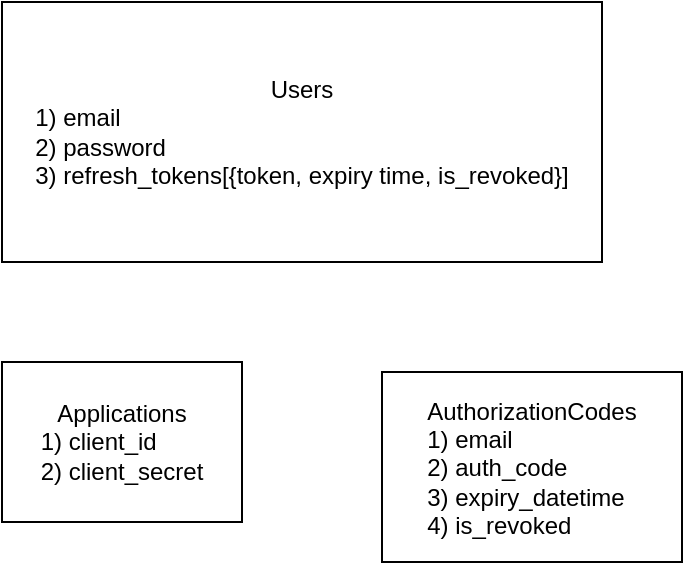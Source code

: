 <mxfile>
    <diagram id="3xMkjkjNEP_ZkLIe8rQM" name="Page-1">
        <mxGraphModel dx="1443" dy="538" grid="1" gridSize="10" guides="1" tooltips="1" connect="1" arrows="1" fold="1" page="1" pageScale="1" pageWidth="850" pageHeight="1100" math="0" shadow="0">
            <root>
                <mxCell id="0"/>
                <mxCell id="1" parent="0"/>
                <mxCell id="5" value="Users&lt;br&gt;&lt;div style=&quot;text-align: left&quot;&gt;&lt;span&gt;1) email&lt;/span&gt;&lt;/div&gt;&lt;div style=&quot;text-align: left&quot;&gt;&lt;span&gt;2) password&lt;/span&gt;&lt;/div&gt;&lt;div style=&quot;text-align: left&quot;&gt;&lt;span&gt;3) refresh_tokens[{token, expiry time, is_revoked}]&lt;/span&gt;&lt;/div&gt;" style="rounded=0;whiteSpace=wrap;html=1;" vertex="1" parent="1">
                    <mxGeometry x="-440" y="330" width="300" height="130" as="geometry"/>
                </mxCell>
                <mxCell id="6" value="Applications&lt;br&gt;&lt;div style=&quot;text-align: left&quot;&gt;&lt;span&gt;1) client_id&lt;/span&gt;&lt;/div&gt;&lt;div style=&quot;text-align: left&quot;&gt;&lt;span&gt;2) client_secret&lt;/span&gt;&lt;/div&gt;" style="rounded=0;whiteSpace=wrap;html=1;" vertex="1" parent="1">
                    <mxGeometry x="-440" y="510" width="120" height="80" as="geometry"/>
                </mxCell>
                <mxCell id="8" value="AuthorizationCodes&lt;br&gt;&lt;div style=&quot;text-align: left&quot;&gt;&lt;span&gt;1) email&lt;/span&gt;&lt;/div&gt;&lt;div style=&quot;text-align: left&quot;&gt;&lt;span&gt;2) auth_code&lt;/span&gt;&lt;/div&gt;&lt;div style=&quot;text-align: left&quot;&gt;&lt;span&gt;3) expiry_datetime&lt;/span&gt;&lt;/div&gt;&lt;div style=&quot;text-align: left&quot;&gt;&lt;span&gt;4) is_revoked&lt;/span&gt;&lt;/div&gt;" style="rounded=0;whiteSpace=wrap;html=1;" vertex="1" parent="1">
                    <mxGeometry x="-250" y="515" width="150" height="95" as="geometry"/>
                </mxCell>
            </root>
        </mxGraphModel>
    </diagram>
</mxfile>